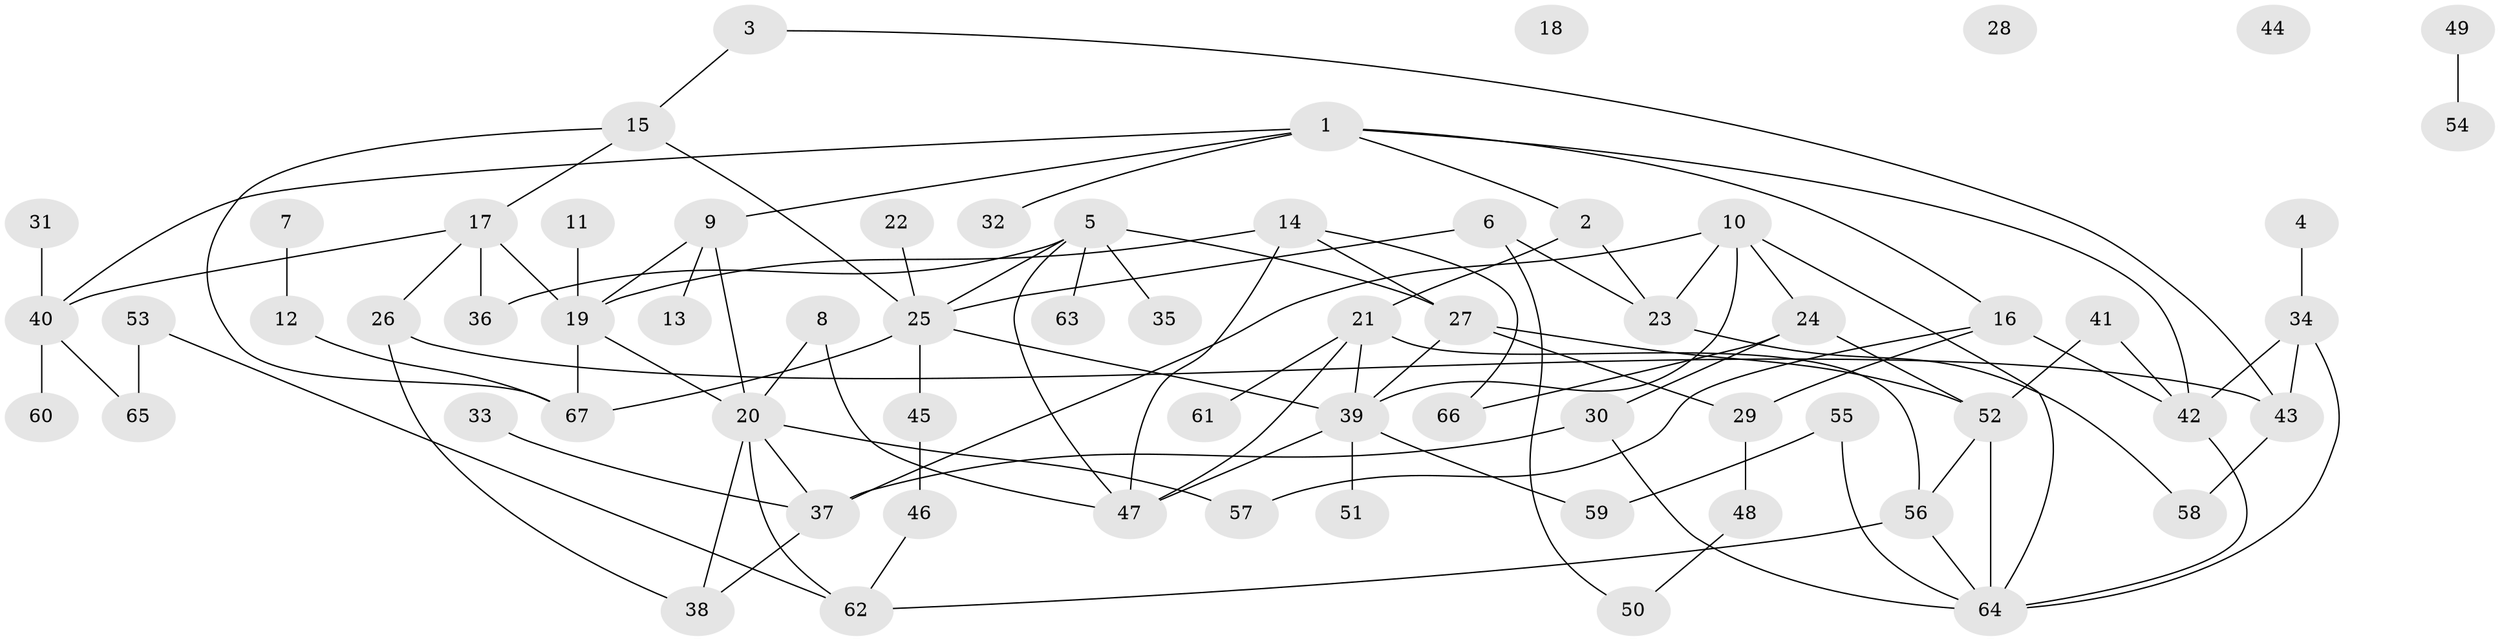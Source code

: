 // Generated by graph-tools (version 1.1) at 2025/13/03/09/25 04:13:13]
// undirected, 67 vertices, 100 edges
graph export_dot {
graph [start="1"]
  node [color=gray90,style=filled];
  1;
  2;
  3;
  4;
  5;
  6;
  7;
  8;
  9;
  10;
  11;
  12;
  13;
  14;
  15;
  16;
  17;
  18;
  19;
  20;
  21;
  22;
  23;
  24;
  25;
  26;
  27;
  28;
  29;
  30;
  31;
  32;
  33;
  34;
  35;
  36;
  37;
  38;
  39;
  40;
  41;
  42;
  43;
  44;
  45;
  46;
  47;
  48;
  49;
  50;
  51;
  52;
  53;
  54;
  55;
  56;
  57;
  58;
  59;
  60;
  61;
  62;
  63;
  64;
  65;
  66;
  67;
  1 -- 2;
  1 -- 9;
  1 -- 16;
  1 -- 32;
  1 -- 40;
  1 -- 42;
  2 -- 21;
  2 -- 23;
  3 -- 15;
  3 -- 43;
  4 -- 34;
  5 -- 25;
  5 -- 27;
  5 -- 35;
  5 -- 36;
  5 -- 47;
  5 -- 63;
  6 -- 23;
  6 -- 25;
  6 -- 50;
  7 -- 12;
  8 -- 20;
  8 -- 47;
  9 -- 13;
  9 -- 19;
  9 -- 20;
  10 -- 23;
  10 -- 24;
  10 -- 37;
  10 -- 39;
  10 -- 64;
  11 -- 19;
  12 -- 67;
  14 -- 19;
  14 -- 27;
  14 -- 47;
  14 -- 66;
  15 -- 17;
  15 -- 25;
  15 -- 67;
  16 -- 29;
  16 -- 42;
  16 -- 57;
  17 -- 19;
  17 -- 26;
  17 -- 36;
  17 -- 40;
  19 -- 20;
  19 -- 67;
  20 -- 37;
  20 -- 38;
  20 -- 57;
  20 -- 62;
  21 -- 39;
  21 -- 47;
  21 -- 56;
  21 -- 61;
  22 -- 25;
  23 -- 58;
  24 -- 30;
  24 -- 52;
  24 -- 66;
  25 -- 39;
  25 -- 45;
  25 -- 67;
  26 -- 38;
  26 -- 43;
  27 -- 29;
  27 -- 39;
  27 -- 52;
  29 -- 48;
  30 -- 37;
  30 -- 64;
  31 -- 40;
  33 -- 37;
  34 -- 42;
  34 -- 43;
  34 -- 64;
  37 -- 38;
  39 -- 47;
  39 -- 51;
  39 -- 59;
  40 -- 60;
  40 -- 65;
  41 -- 42;
  41 -- 52;
  42 -- 64;
  43 -- 58;
  45 -- 46;
  46 -- 62;
  48 -- 50;
  49 -- 54;
  52 -- 56;
  52 -- 64;
  53 -- 62;
  53 -- 65;
  55 -- 59;
  55 -- 64;
  56 -- 62;
  56 -- 64;
}
